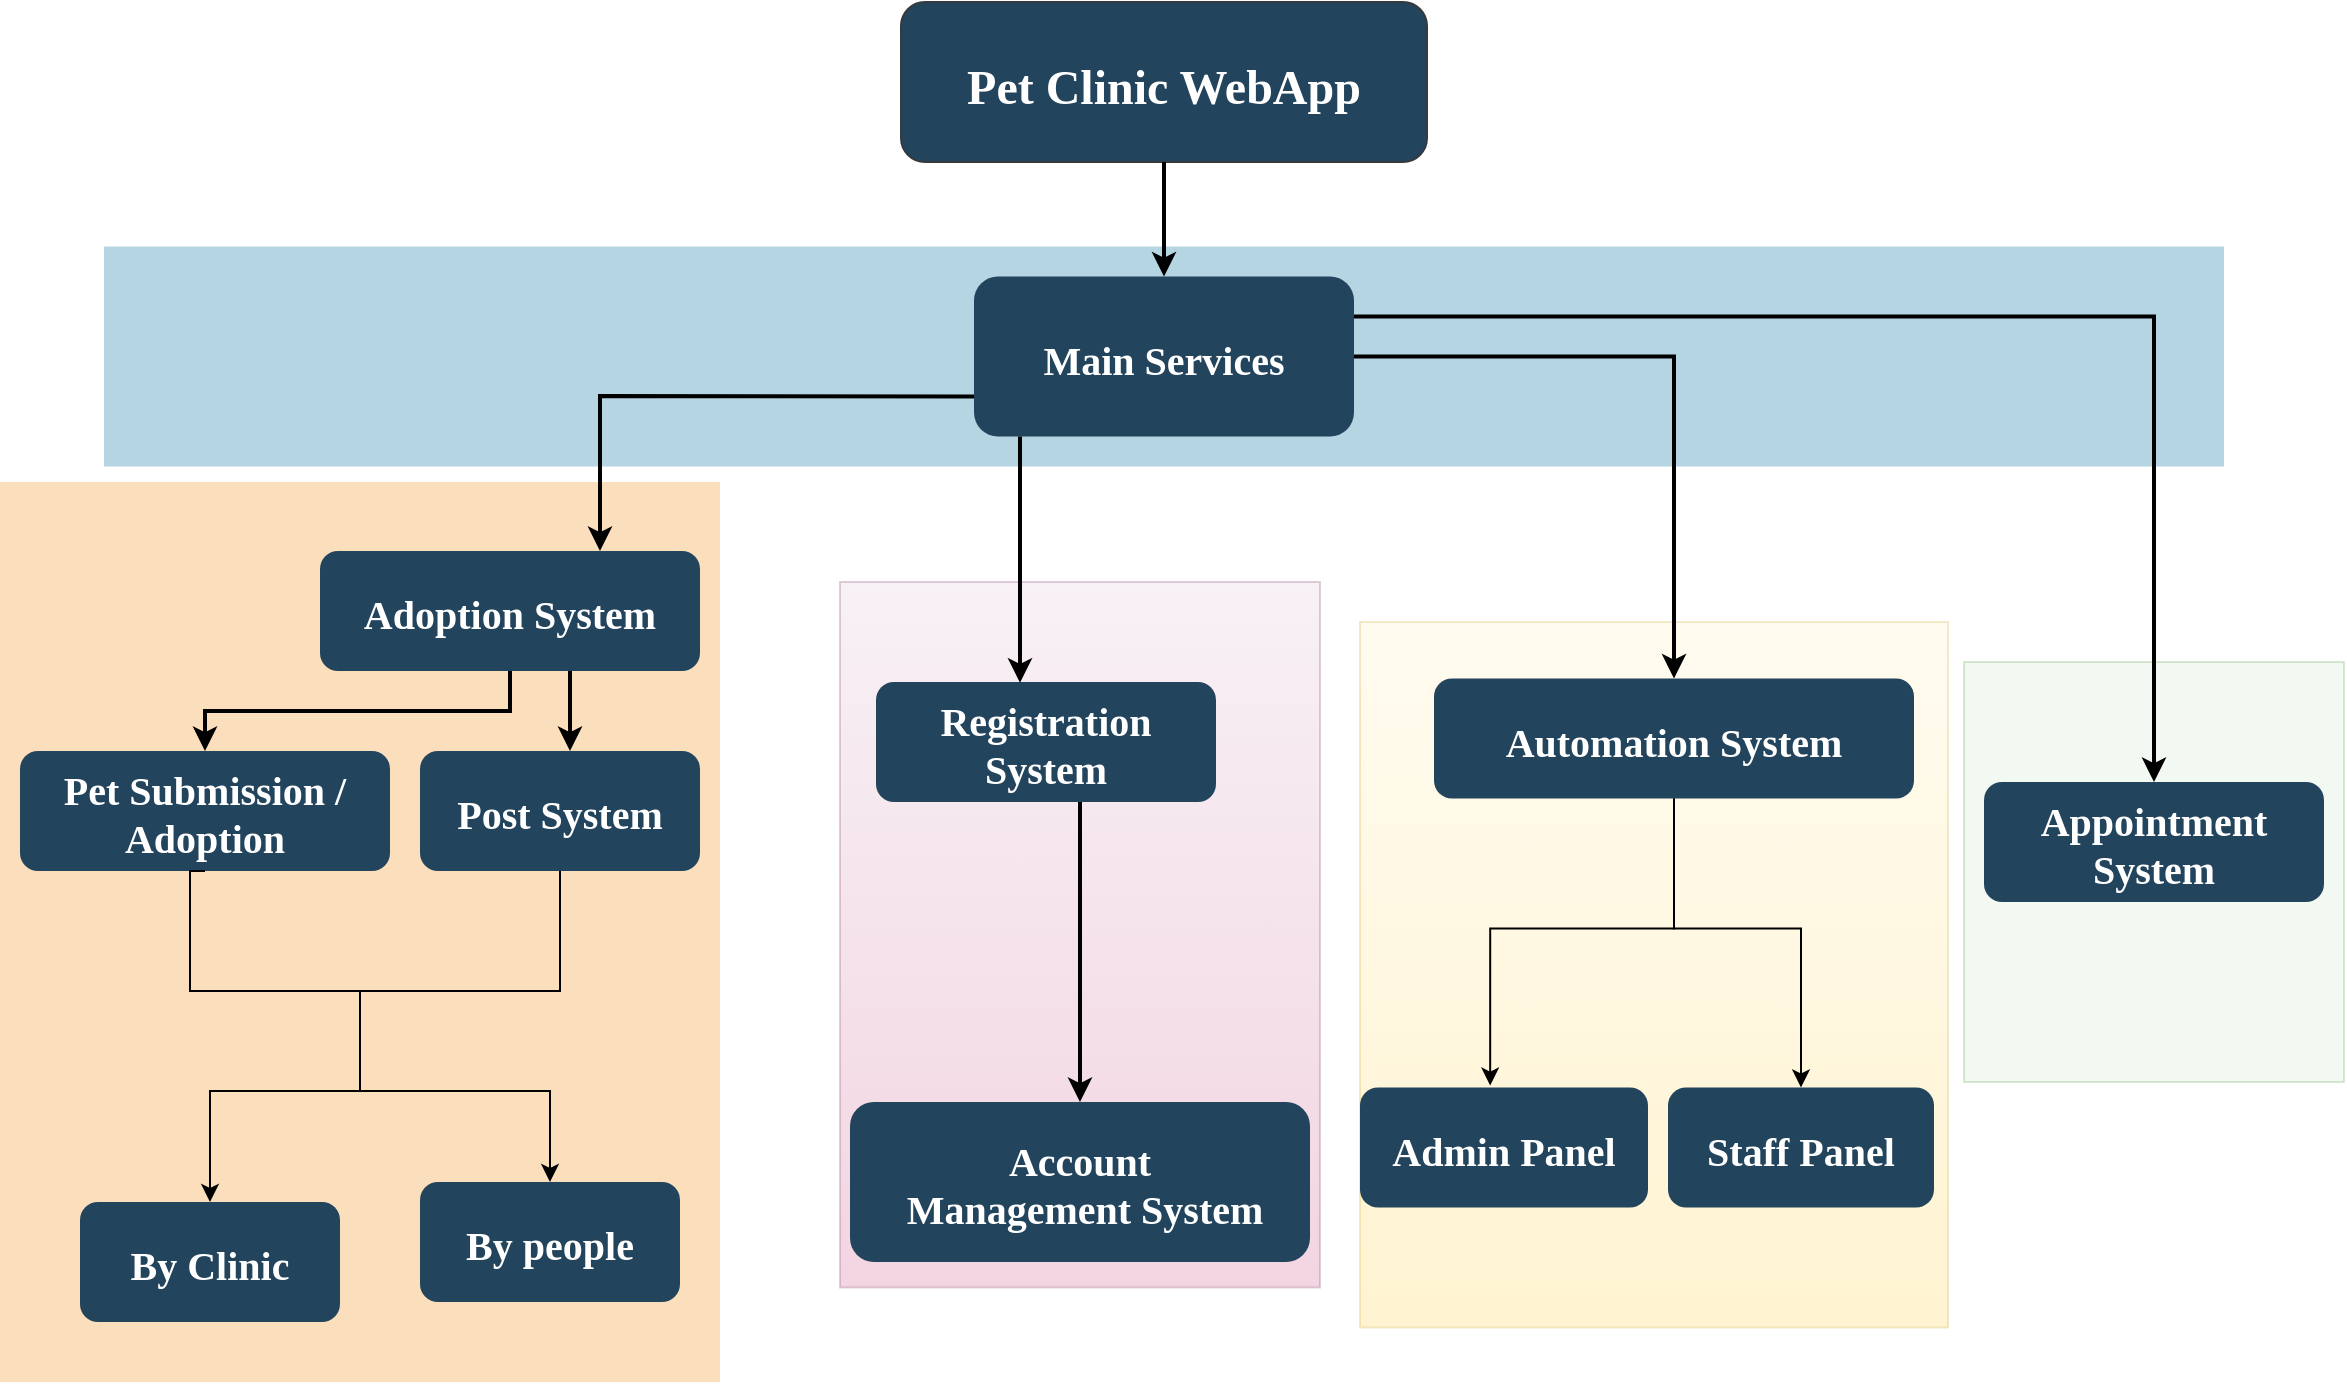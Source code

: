 <mxfile version="18.0.1" type="device"><diagram name="Page-1" id="2c0d36ab-eaac-3732-788b-9136903baeff"><mxGraphModel dx="1240" dy="804" grid="1" gridSize="10" guides="1" tooltips="1" connect="1" arrows="1" fold="1" page="1" pageScale="1.5" pageWidth="1169" pageHeight="827" background="none" math="0" shadow="0"><root><mxCell id="0"/><mxCell id="1" parent="0"/><mxCell id="1uiWcwWbJRc17YVFgLrv-122" value="" style="opacity=30;fillColor=#d5e8d4;strokeColor=#82b366;" vertex="1" parent="1"><mxGeometry x="1460" y="360" width="190" height="210" as="geometry"/></mxCell><mxCell id="lZfq2vzDVOqsAy9hjOBo-128" value="" style="opacity=30;fillColor=#e6d0de;strokeColor=#996185;gradientColor=#d5739d;" parent="1" vertex="1"><mxGeometry x="898" y="320" width="240" height="352.75" as="geometry"/></mxCell><mxCell id="122" value="" style="fillColor=#10739E;strokeColor=none;opacity=30;" parent="1" vertex="1"><mxGeometry x="530" y="152.25" width="1060" height="110" as="geometry"/></mxCell><mxCell id="118" value="" style="fillColor=#F2931E;strokeColor=none;opacity=30;" parent="1" vertex="1"><mxGeometry x="478" y="270" width="360" height="450" as="geometry"/></mxCell><mxCell id="2" value="Pet Clinic WebApp" style="rounded=1;fontStyle=1;fontFamily=Tahoma;fontSize=24;fillColor=#23445D;strokeColor=#36393d;fontColor=#FFFFFF;" parent="1" vertex="1"><mxGeometry x="928.5" y="30" width="263" height="80" as="geometry"/></mxCell><mxCell id="13" value="Main Services" style="rounded=1;fillColor=#23445D;gradientColor=none;strokeColor=none;fontColor=#FFFFFF;fontStyle=1;fontFamily=Tahoma;fontSize=20;" parent="1" vertex="1"><mxGeometry x="965" y="167.25" width="190" height="80" as="geometry"/></mxCell><mxCell id="14" value="Adoption System" style="rounded=1;fillColor=#23445D;gradientColor=none;strokeColor=none;fontColor=#FFFFFF;fontStyle=1;fontFamily=Tahoma;fontSize=20;" parent="1" vertex="1"><mxGeometry x="638" y="304.5" width="190" height="60" as="geometry"/></mxCell><mxCell id="15" value="Pet Submission /&#10;Adoption" style="rounded=1;fillColor=#23445D;gradientColor=none;strokeColor=none;fontColor=#FFFFFF;fontStyle=1;fontFamily=Tahoma;fontSize=20;" parent="1" vertex="1"><mxGeometry x="488" y="404.5" width="185" height="60" as="geometry"/></mxCell><mxCell id="16" value="Appointment &#10;System" style="rounded=1;fillColor=#23445D;gradientColor=none;strokeColor=none;fontColor=#FFFFFF;fontStyle=1;fontFamily=Tahoma;fontSize=20;" parent="1" vertex="1"><mxGeometry x="1470" y="420" width="170" height="60" as="geometry"/></mxCell><mxCell id="61" value="" style="edgeStyle=elbowEdgeStyle;elbow=vertical;strokeWidth=2;rounded=0" parent="1" source="2" target="13" edge="1"><mxGeometry x="-53" y="-30" width="100" height="100" as="geometry"><mxPoint x="-53" y="70" as="sourcePoint"/><mxPoint x="47" y="-30" as="targetPoint"/></mxGeometry></mxCell><mxCell id="62" value="" style="edgeStyle=elbowEdgeStyle;elbow=vertical;strokeWidth=2;rounded=0;exitX=0;exitY=0.75;exitDx=0;exitDy=0;" parent="1" source="13" target="14" edge="1"><mxGeometry x="698" y="-30" width="100" height="100" as="geometry"><mxPoint x="698" y="70" as="sourcePoint"/><mxPoint x="798" y="-30" as="targetPoint"/><Array as="points"><mxPoint x="778" y="227"/></Array></mxGeometry></mxCell><mxCell id="64" value="" style="edgeStyle=elbowEdgeStyle;elbow=horizontal;strokeWidth=2;rounded=0;exitX=1;exitY=0.25;exitDx=0;exitDy=0;entryX=0.5;entryY=0;entryDx=0;entryDy=0;" parent="1" source="13" target="16" edge="1"><mxGeometry x="698" y="-30" width="100" height="100" as="geometry"><mxPoint x="818" y="207.25" as="sourcePoint"/><mxPoint x="1038" y="444.5" as="targetPoint"/><Array as="points"><mxPoint x="1555" y="300"/><mxPoint x="968" y="424.5"/></Array></mxGeometry></mxCell><mxCell id="107" value="" style="edgeStyle=elbowEdgeStyle;elbow=vertical;rounded=0;strokeWidth=2" parent="1" source="14" target="15" edge="1"><mxGeometry x="698" y="-30" width="100" height="100" as="geometry"><mxPoint x="698" y="70" as="sourcePoint"/><mxPoint x="798" y="-30" as="targetPoint"/></mxGeometry></mxCell><mxCell id="qrjzE3VxNJkXFVydVyQt-123" value="Post System" style="rounded=1;fillColor=#23445D;gradientColor=none;strokeColor=none;fontColor=#FFFFFF;fontStyle=1;fontFamily=Tahoma;fontSize=20;" parent="1" vertex="1"><mxGeometry x="688" y="404.5" width="140" height="60" as="geometry"/></mxCell><mxCell id="qrjzE3VxNJkXFVydVyQt-124" value="" style="edgeStyle=elbowEdgeStyle;elbow=vertical;rounded=0;strokeWidth=2" parent="1" source="14" target="qrjzE3VxNJkXFVydVyQt-123" edge="1"><mxGeometry x="828" y="35.5" width="100" height="100" as="geometry"><mxPoint x="893.0" y="430" as="sourcePoint"/><mxPoint x="928" y="35.5" as="targetPoint"/><Array as="points"><mxPoint x="763" y="384.5"/></Array></mxGeometry></mxCell><mxCell id="qrjzE3VxNJkXFVydVyQt-125" value="By Clinic" style="rounded=1;fillColor=#23445D;gradientColor=none;strokeColor=none;fontColor=#FFFFFF;fontStyle=1;fontFamily=Tahoma;fontSize=20;" parent="1" vertex="1"><mxGeometry x="518" y="630" width="130" height="60" as="geometry"/></mxCell><mxCell id="qrjzE3VxNJkXFVydVyQt-127" value="By people" style="rounded=1;fillColor=#23445D;gradientColor=none;strokeColor=none;fontColor=#FFFFFF;fontStyle=1;fontFamily=Tahoma;fontSize=20;" parent="1" vertex="1"><mxGeometry x="688" y="620" width="130" height="60" as="geometry"/></mxCell><mxCell id="qrjzE3VxNJkXFVydVyQt-133" value="" style="endArrow=none;html=1;rounded=0;edgeStyle=orthogonalEdgeStyle;entryX=0.5;entryY=1;entryDx=0;entryDy=0;exitX=0.5;exitY=1;exitDx=0;exitDy=0;" parent="1" source="qrjzE3VxNJkXFVydVyQt-123" target="15" edge="1"><mxGeometry width="50" height="50" relative="1" as="geometry"><mxPoint x="768" y="524.5" as="sourcePoint"/><mxPoint x="898" y="524.5" as="targetPoint"/><Array as="points"><mxPoint x="758" y="524.5"/><mxPoint x="573" y="524.5"/></Array></mxGeometry></mxCell><mxCell id="qrjzE3VxNJkXFVydVyQt-134" value="" style="endArrow=classic;html=1;rounded=0;edgeStyle=orthogonalEdgeStyle;entryX=0.5;entryY=0;entryDx=0;entryDy=0;" parent="1" target="qrjzE3VxNJkXFVydVyQt-125" edge="1"><mxGeometry width="50" height="50" relative="1" as="geometry"><mxPoint x="658" y="524.5" as="sourcePoint"/><mxPoint x="888" y="524.5" as="targetPoint"/><Array as="points"><mxPoint x="658" y="574.5"/><mxPoint x="583" y="574.5"/></Array></mxGeometry></mxCell><mxCell id="qrjzE3VxNJkXFVydVyQt-136" value="" style="endArrow=classic;html=1;rounded=0;edgeStyle=orthogonalEdgeStyle;entryX=0.5;entryY=0;entryDx=0;entryDy=0;" parent="1" target="qrjzE3VxNJkXFVydVyQt-127" edge="1"><mxGeometry width="50" height="50" relative="1" as="geometry"><mxPoint x="658" y="524.5" as="sourcePoint"/><mxPoint x="623" y="624.5" as="targetPoint"/><Array as="points"><mxPoint x="658" y="574.5"/><mxPoint x="753" y="574.5"/></Array></mxGeometry></mxCell><mxCell id="7OdXMi_HWq80PMuzifr7-132" value="Registration&#10;System" style="rounded=1;fillColor=#23445D;gradientColor=none;strokeColor=none;fontColor=#FFFFFF;fontStyle=1;fontFamily=Tahoma;fontSize=20;" parent="1" vertex="1"><mxGeometry x="916" y="370" width="170" height="60" as="geometry"/></mxCell><mxCell id="7OdXMi_HWq80PMuzifr7-134" value="" style="edgeStyle=elbowEdgeStyle;elbow=horizontal;strokeWidth=2;rounded=0;entryX=0.424;entryY=0.006;entryDx=0;entryDy=0;entryPerimeter=0;" parent="1" source="13" target="7OdXMi_HWq80PMuzifr7-132" edge="1"><mxGeometry x="1030" y="-10.88" width="100" height="100" as="geometry"><mxPoint x="988" y="247" as="sourcePoint"/><mxPoint x="1138" y="413.62" as="targetPoint"/><Array as="points"><mxPoint x="988" y="300"/></Array></mxGeometry></mxCell><mxCell id="shO0BpIn3bTJwta7l-e4-124" value="Account&#10; Management System" style="rounded=1;fillColor=#23445D;gradientColor=none;strokeColor=none;fontColor=#FFFFFF;fontStyle=1;fontFamily=Tahoma;fontSize=20;" parent="1" vertex="1"><mxGeometry x="903" y="580" width="230" height="80" as="geometry"/></mxCell><mxCell id="lZfq2vzDVOqsAy9hjOBo-123" value="" style="edgeStyle=elbowEdgeStyle;elbow=horizontal;strokeWidth=2;rounded=0;entryX=0.5;entryY=0;entryDx=0;entryDy=0;" parent="1" target="shO0BpIn3bTJwta7l-e4-124" edge="1"><mxGeometry x="845" y="351" width="100" height="100" as="geometry"><mxPoint x="1018" y="430" as="sourcePoint"/><mxPoint x="948" y="620" as="targetPoint"/><Array as="points"><mxPoint x="1018" y="500"/><mxPoint x="975" y="550"/></Array></mxGeometry></mxCell><mxCell id="lZfq2vzDVOqsAy9hjOBo-132" value="" style="opacity=30;fillColor=#fff2cc;strokeColor=#d6b656;gradientColor=#ffd966;" parent="1" vertex="1"><mxGeometry x="1158" y="340" width="294" height="352.75" as="geometry"/></mxCell><mxCell id="lZfq2vzDVOqsAy9hjOBo-133" value="Automation System" style="rounded=1;fillColor=#23445D;gradientColor=none;strokeColor=none;fontColor=#FFFFFF;fontStyle=1;fontFamily=Tahoma;fontSize=20;" parent="1" vertex="1"><mxGeometry x="1195" y="368.25" width="240" height="60" as="geometry"/></mxCell><mxCell id="lZfq2vzDVOqsAy9hjOBo-134" value="" style="edgeStyle=elbowEdgeStyle;elbow=horizontal;strokeWidth=2;rounded=0;entryX=0.5;entryY=0;entryDx=0;entryDy=0;" parent="1" source="13" target="lZfq2vzDVOqsAy9hjOBo-133" edge="1"><mxGeometry x="1496" y="-9" width="100" height="100" as="geometry"><mxPoint x="928" y="270" as="sourcePoint"/><mxPoint x="1836" y="465.5" as="targetPoint"/><Array as="points"><mxPoint x="1315" y="310"/><mxPoint x="1776" y="290"/></Array></mxGeometry></mxCell><mxCell id="lZfq2vzDVOqsAy9hjOBo-135" value="Admin Panel" style="rounded=1;fillColor=#23445D;gradientColor=none;strokeColor=none;fontColor=#FFFFFF;fontStyle=1;fontFamily=Tahoma;fontSize=20;" parent="1" vertex="1"><mxGeometry x="1158" y="572.75" width="144" height="60" as="geometry"/></mxCell><mxCell id="lZfq2vzDVOqsAy9hjOBo-136" value="Staff Panel" style="rounded=1;fillColor=#23445D;gradientColor=none;strokeColor=none;fontColor=#FFFFFF;fontStyle=1;fontFamily=Tahoma;fontSize=20;" parent="1" vertex="1"><mxGeometry x="1312" y="572.75" width="133" height="60" as="geometry"/></mxCell><mxCell id="lZfq2vzDVOqsAy9hjOBo-137" value="" style="endArrow=classic;html=1;rounded=0;edgeStyle=orthogonalEdgeStyle;entryX=0.452;entryY=-0.016;entryDx=0;entryDy=0;entryPerimeter=0;exitX=0.5;exitY=1;exitDx=0;exitDy=0;" parent="1" source="lZfq2vzDVOqsAy9hjOBo-133" target="lZfq2vzDVOqsAy9hjOBo-135" edge="1"><mxGeometry width="50" height="50" relative="1" as="geometry"><mxPoint x="1315" y="428.25" as="sourcePoint"/><mxPoint x="1240" y="548.25" as="targetPoint"/><Array as="points"><mxPoint x="1315" y="428.25"/><mxPoint x="1315" y="493.25"/><mxPoint x="1242" y="493.25"/></Array></mxGeometry></mxCell><mxCell id="lZfq2vzDVOqsAy9hjOBo-138" value="" style="endArrow=classic;html=1;rounded=0;edgeStyle=orthogonalEdgeStyle;entryX=0.5;entryY=0;entryDx=0;entryDy=0;exitX=0.5;exitY=1;exitDx=0;exitDy=0;" parent="1" source="lZfq2vzDVOqsAy9hjOBo-133" target="lZfq2vzDVOqsAy9hjOBo-136" edge="1"><mxGeometry width="50" height="50" relative="1" as="geometry"><mxPoint x="1315.0" y="442.75" as="sourcePoint"/><mxPoint x="1410.0" y="538.25" as="targetPoint"/><Array as="points"><mxPoint x="1315" y="428.25"/><mxPoint x="1315" y="493.25"/><mxPoint x="1409" y="493.25"/></Array></mxGeometry></mxCell></root></mxGraphModel></diagram></mxfile>